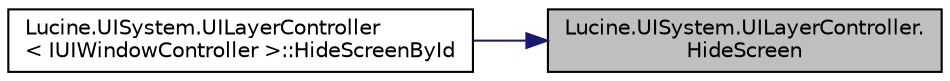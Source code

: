digraph "Lucine.UISystem.UILayerController.HideScreen"
{
 // LATEX_PDF_SIZE
  edge [fontname="Helvetica",fontsize="10",labelfontname="Helvetica",labelfontsize="10"];
  node [fontname="Helvetica",fontsize="10",shape=record];
  rankdir="RL";
  Node1 [label="Lucine.UISystem.UILayerController.\lHideScreen",height=0.2,width=0.4,color="black", fillcolor="grey75", style="filled", fontcolor="black",tooltip="This function is called to hide a screen It should be implemented in the inherited layer"];
  Node1 -> Node2 [dir="back",color="midnightblue",fontsize="10",style="solid",fontname="Helvetica"];
  Node2 [label="Lucine.UISystem.UILayerController\l\< IUIWindowController \>::HideScreenById",height=0.2,width=0.4,color="black", fillcolor="white", style="filled",URL="$class_lucine_1_1_u_i_system_1_1_u_i_layer_controller.html#a8970f2b5d69af482754ff8c59fc9991c",tooltip="Hide a screen from its id"];
}
